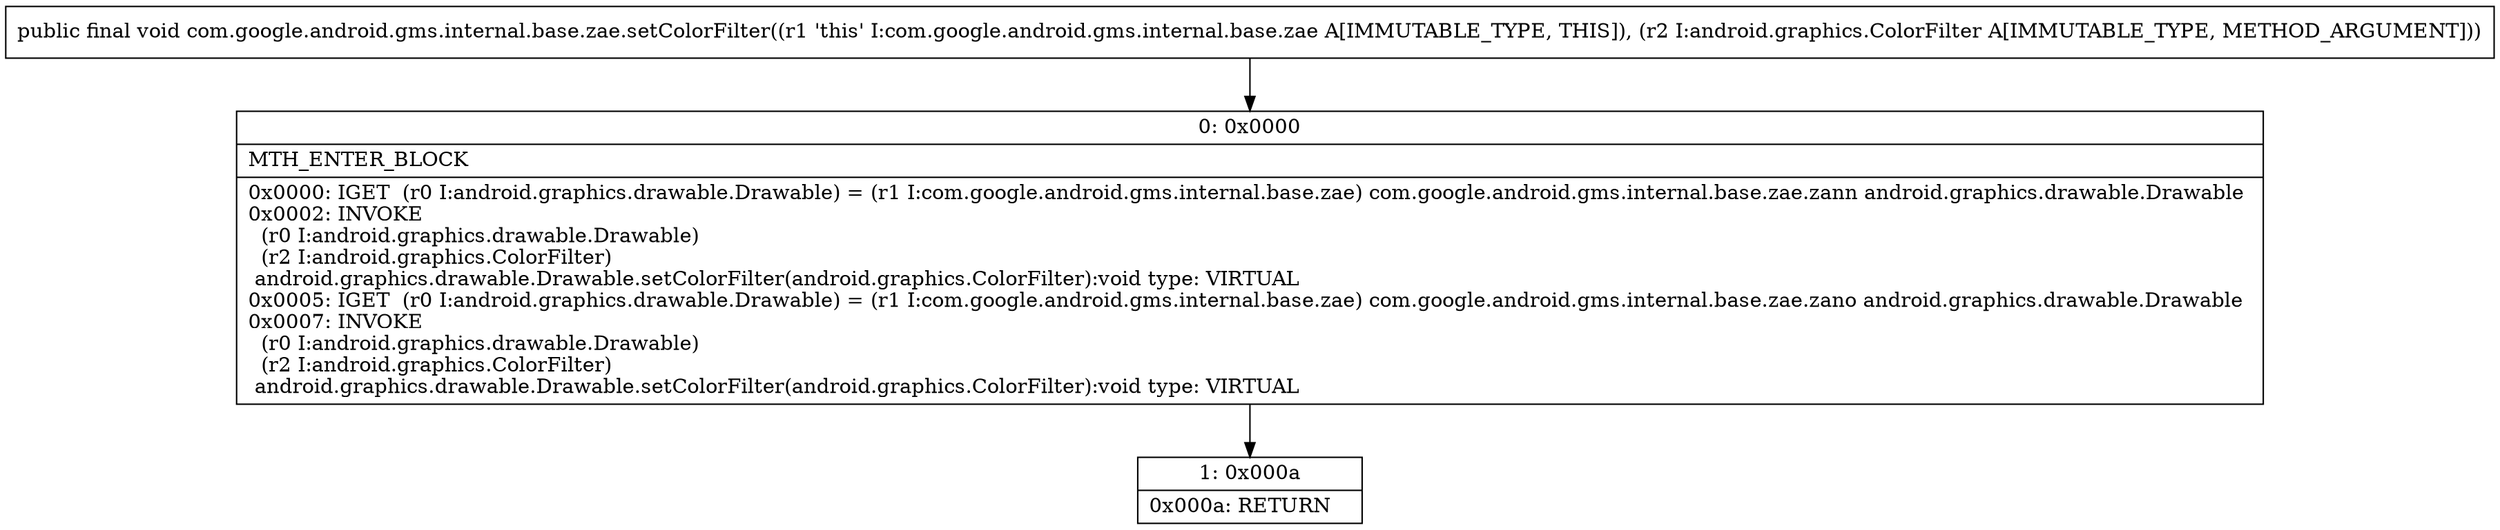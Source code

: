 digraph "CFG forcom.google.android.gms.internal.base.zae.setColorFilter(Landroid\/graphics\/ColorFilter;)V" {
Node_0 [shape=record,label="{0\:\ 0x0000|MTH_ENTER_BLOCK\l|0x0000: IGET  (r0 I:android.graphics.drawable.Drawable) = (r1 I:com.google.android.gms.internal.base.zae) com.google.android.gms.internal.base.zae.zann android.graphics.drawable.Drawable \l0x0002: INVOKE  \l  (r0 I:android.graphics.drawable.Drawable)\l  (r2 I:android.graphics.ColorFilter)\l android.graphics.drawable.Drawable.setColorFilter(android.graphics.ColorFilter):void type: VIRTUAL \l0x0005: IGET  (r0 I:android.graphics.drawable.Drawable) = (r1 I:com.google.android.gms.internal.base.zae) com.google.android.gms.internal.base.zae.zano android.graphics.drawable.Drawable \l0x0007: INVOKE  \l  (r0 I:android.graphics.drawable.Drawable)\l  (r2 I:android.graphics.ColorFilter)\l android.graphics.drawable.Drawable.setColorFilter(android.graphics.ColorFilter):void type: VIRTUAL \l}"];
Node_1 [shape=record,label="{1\:\ 0x000a|0x000a: RETURN   \l}"];
MethodNode[shape=record,label="{public final void com.google.android.gms.internal.base.zae.setColorFilter((r1 'this' I:com.google.android.gms.internal.base.zae A[IMMUTABLE_TYPE, THIS]), (r2 I:android.graphics.ColorFilter A[IMMUTABLE_TYPE, METHOD_ARGUMENT])) }"];
MethodNode -> Node_0;
Node_0 -> Node_1;
}

